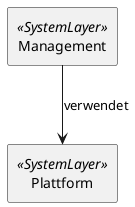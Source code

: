 @startuml

skinparam monochrome true
skinparam componentStyle uml2
















show stereotype

rectangle Management as "Management" <<SystemLayer>> {
}

rectangle Plattform as "Plattform" <<SystemLayer>> {
}
Management -down-> Plattform : verwendet 

' Begin Protected Region [[layouting]]

' End Protected Region   [[layouting]]
@enduml
' Actifsource ID=[dc5bfacd-eaac-11e8-88d3-bfc6b992bdec,f72aec52-0e18-11e9-8b4c-f9aec93d8b56,Hash]
